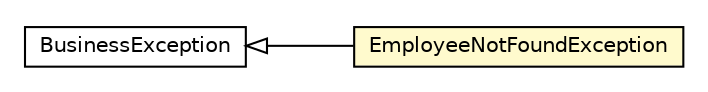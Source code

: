 #!/usr/local/bin/dot
#
# Class diagram 
# Generated by UMLGraph version 5.1 (http://www.umlgraph.org/)
#

digraph G {
	edge [fontname="Helvetica",fontsize=10,labelfontname="Helvetica",labelfontsize=10];
	node [fontname="Helvetica",fontsize=10,shape=plaintext];
	nodesep=0.25;
	ranksep=0.5;
	rankdir=LR;
	// com.inn.headstartdemo.exceptions.application.BusinessException
	c19347 [label=<<table title="com.inn.headstartdemo.exceptions.application.BusinessException" border="0" cellborder="1" cellspacing="0" cellpadding="2" port="p" href="./BusinessException.html">
		<tr><td><table border="0" cellspacing="0" cellpadding="1">
<tr><td align="center" balign="center"> BusinessException </td></tr>
		</table></td></tr>
		</table>>, fontname="Helvetica", fontcolor="black", fontsize=10.0];
	// com.inn.headstartdemo.exceptions.application.EmployeeNotFoundException
	c19356 [label=<<table title="com.inn.headstartdemo.exceptions.application.EmployeeNotFoundException" border="0" cellborder="1" cellspacing="0" cellpadding="2" port="p" bgcolor="lemonChiffon" href="./EmployeeNotFoundException.html">
		<tr><td><table border="0" cellspacing="0" cellpadding="1">
<tr><td align="center" balign="center"> EmployeeNotFoundException </td></tr>
		</table></td></tr>
		</table>>, fontname="Helvetica", fontcolor="black", fontsize=10.0];
	//com.inn.headstartdemo.exceptions.application.EmployeeNotFoundException extends com.inn.headstartdemo.exceptions.application.BusinessException
	c19347:p -> c19356:p [dir=back,arrowtail=empty];
}

